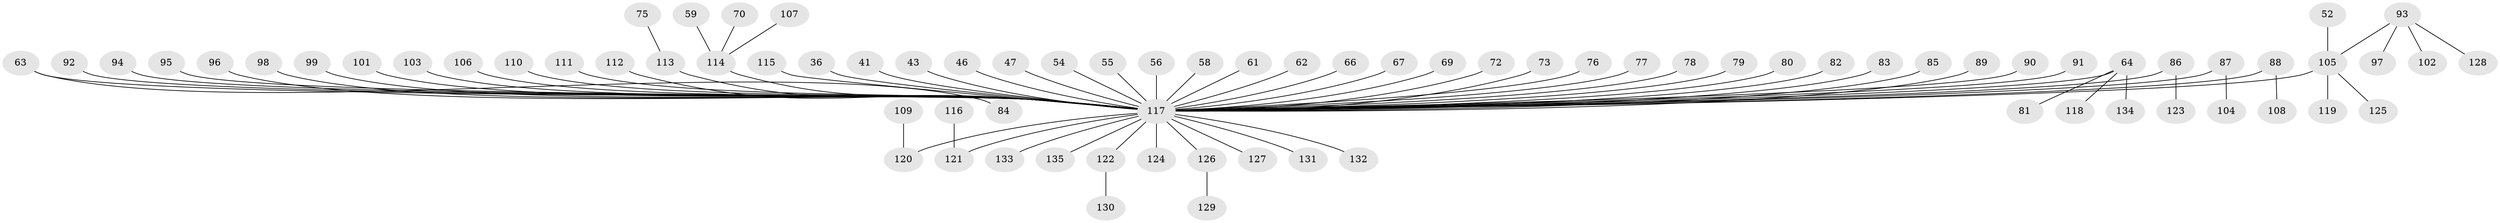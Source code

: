 // original degree distribution, {5: 0.007407407407407408, 21: 0.007407407407407408, 29: 0.007407407407407408, 9: 0.007407407407407408, 1: 0.7037037037037037, 3: 0.1037037037037037, 2: 0.1037037037037037, 6: 0.022222222222222223, 4: 0.02962962962962963, 7: 0.007407407407407408}
// Generated by graph-tools (version 1.1) at 2025/50/03/04/25 21:50:17]
// undirected, 81 vertices, 80 edges
graph export_dot {
graph [start="1"]
  node [color=gray90,style=filled];
  36;
  41;
  43;
  46;
  47;
  52;
  54;
  55;
  56;
  58;
  59;
  61;
  62;
  63;
  64 [super="+60"];
  66;
  67;
  69;
  70;
  72;
  73;
  75;
  76;
  77;
  78;
  79;
  80;
  81;
  82;
  83;
  84;
  85;
  86;
  87 [super="+6"];
  88 [super="+74"];
  89;
  90;
  91;
  92 [super="+42"];
  93;
  94;
  95;
  96;
  97;
  98;
  99;
  101;
  102;
  103;
  104 [super="+48"];
  105 [super="+1"];
  106;
  107;
  108;
  109;
  110;
  111;
  112;
  113 [super="+57"];
  114 [super="+29+40"];
  115;
  116;
  117 [super="+65+100"];
  118;
  119;
  120 [super="+8"];
  121 [super="+19"];
  122;
  123;
  124;
  125;
  126;
  127;
  128;
  129;
  130;
  131;
  132;
  133;
  134;
  135;
  36 -- 117;
  41 -- 117;
  43 -- 117;
  46 -- 117;
  47 -- 117;
  52 -- 105;
  54 -- 117;
  55 -- 117;
  56 -- 117;
  58 -- 117;
  59 -- 114;
  61 -- 117;
  62 -- 117;
  63 -- 84;
  63 -- 117;
  64 -- 81;
  64 -- 118;
  64 -- 134;
  64 -- 117;
  66 -- 117;
  67 -- 117;
  69 -- 117;
  70 -- 114;
  72 -- 117;
  73 -- 117;
  75 -- 113;
  76 -- 117;
  77 -- 117;
  78 -- 117;
  79 -- 117;
  80 -- 117;
  82 -- 117;
  83 -- 117;
  85 -- 117;
  86 -- 123;
  86 -- 117;
  87 -- 104;
  87 -- 117;
  88 -- 108;
  88 -- 117;
  89 -- 117;
  90 -- 117;
  91 -- 117;
  92 -- 117;
  93 -- 97;
  93 -- 102;
  93 -- 128;
  93 -- 105;
  94 -- 117;
  95 -- 117;
  96 -- 117;
  98 -- 117;
  99 -- 117;
  101 -- 117;
  103 -- 117;
  105 -- 125;
  105 -- 119;
  105 -- 117;
  106 -- 117;
  107 -- 114;
  109 -- 120;
  110 -- 117;
  111 -- 117;
  112 -- 117;
  113 -- 117;
  114 -- 117;
  115 -- 117;
  116 -- 121;
  117 -- 131;
  117 -- 132;
  117 -- 133;
  117 -- 135;
  117 -- 120;
  117 -- 121;
  117 -- 122;
  117 -- 124;
  117 -- 126;
  117 -- 127;
  122 -- 130;
  126 -- 129;
}

